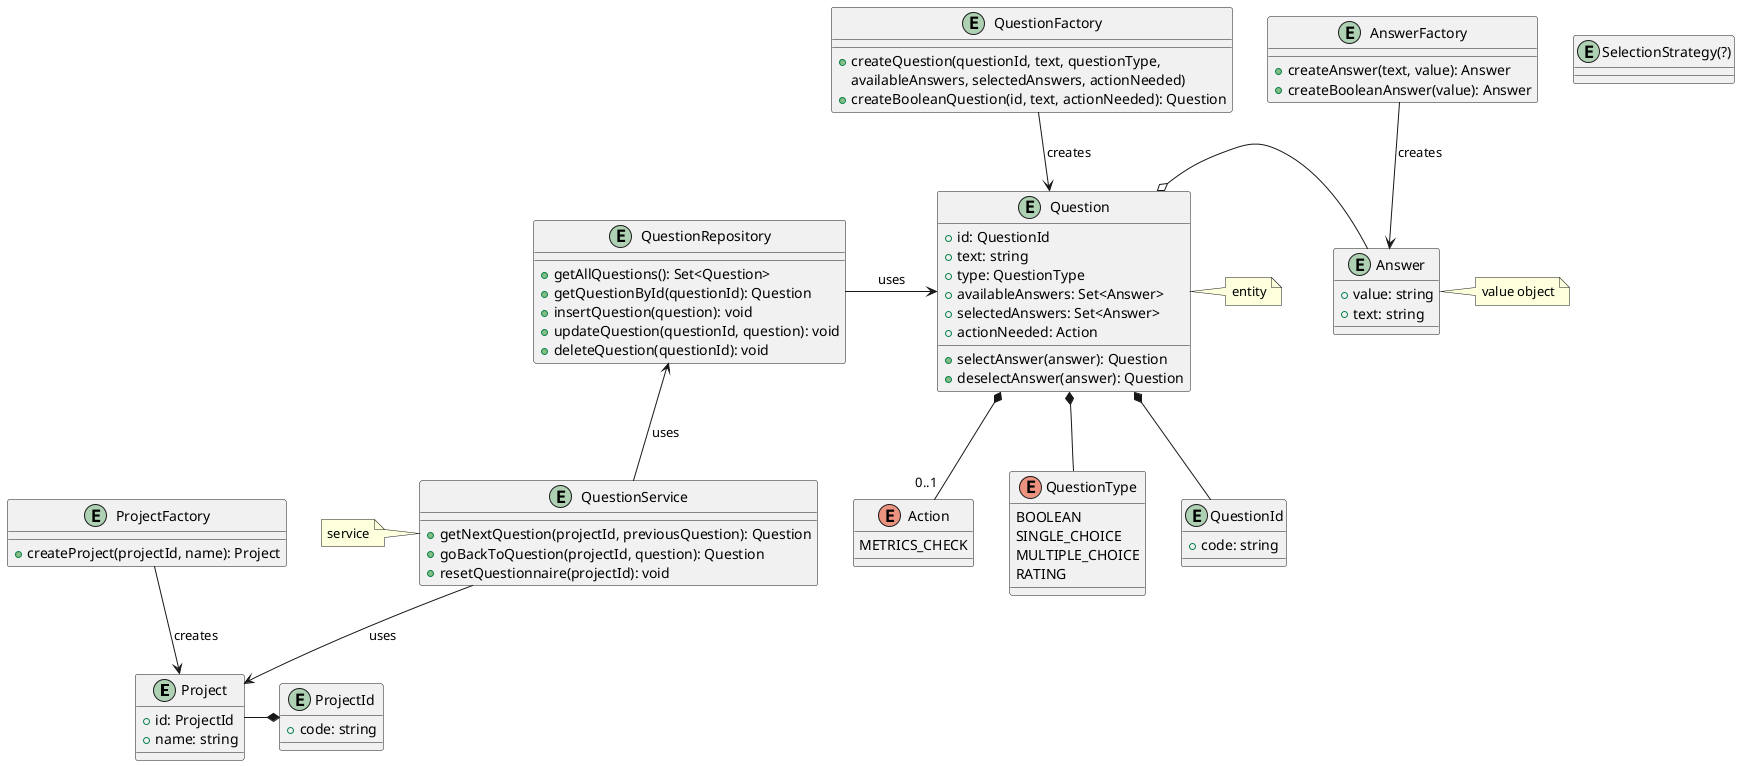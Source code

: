 @startuml

entity Project {
  +id: ProjectId
  +name: string
}

entity ProjectId {
  +code: string
}

entity Answer {
  +value: string
  +text: string
}

entity Question {
  +id: QuestionId
  +text: string
  +type: QuestionType
  +availableAnswers: Set<Answer>
  +selectedAnswers: Set<Answer>
  +selectAnswer(answer): Question
  +deselectAnswer(answer): Question
  +actionNeeded: Action
}

entity SelectionStrategy(?)

entity QuestionId {
  +code: string
}

entity ProjectFactory {
  +createProject(projectId, name): Project
}

entity AnswerFactory {
  +createAnswer(text, value): Answer
  +createBooleanAnswer(value): Answer
}

entity QuestionFactory {
  +createQuestion(questionId, text, questionType,
  availableAnswers, selectedAnswers, actionNeeded)
  +createBooleanQuestion(id, text, actionNeeded): Question
}

entity QuestionRepository {
  +getAllQuestions(): Set<Question>
  +getQuestionById(questionId): Question
  +insertQuestion(question): void
  +updateQuestion(questionId, question): void
  +deleteQuestion(questionId): void
}

entity QuestionService {
  +getNextQuestion(projectId, previousQuestion): Question
  +goBackToQuestion(projectId, question): Question
  +resetQuestionnaire(projectId): void
}

enum Action {
  METRICS_CHECK
}

enum QuestionType {
  BOOLEAN
  SINGLE_CHOICE
  MULTIPLE_CHOICE
  RATING
}

Project -* ProjectId
ProjectFactory --> Project : creates
AnswerFactory --> Answer : creates
QuestionFactory --> Question : creates
QuestionRepository -right-> Question : uses
QuestionService -up-> QuestionRepository : uses
QuestionService --> Project : uses
Question o-right- Answer
Question *-- QuestionId
Question *-- QuestionType
Question *-- "0..1" Action

note right of Question : entity
note right of Answer : value object
note left of QuestionService : service


@enduml